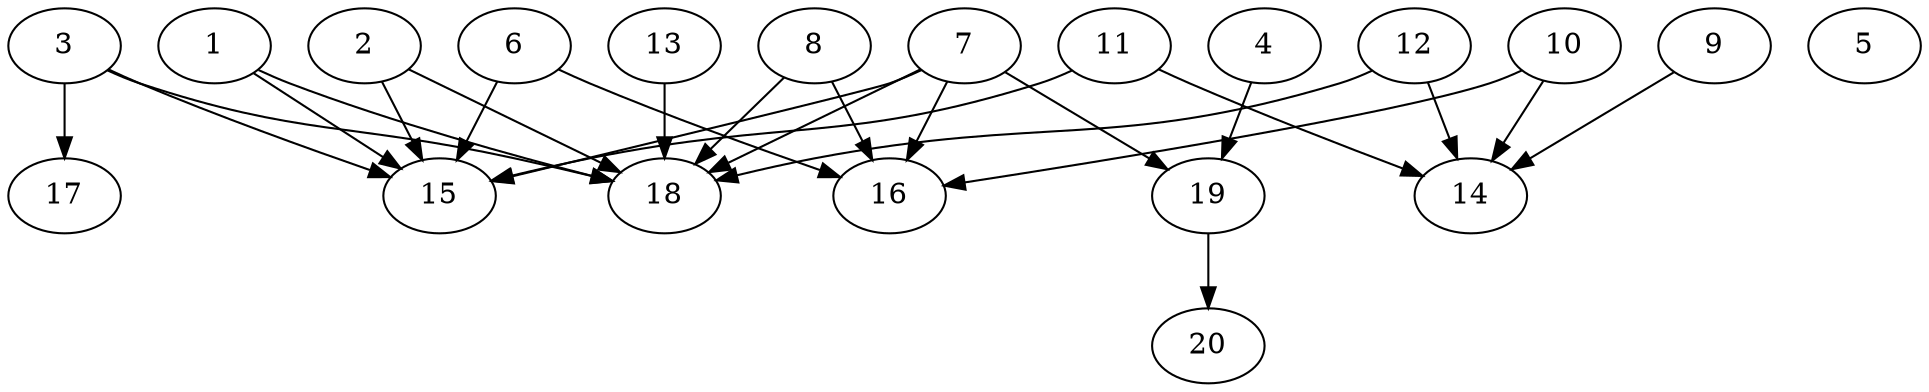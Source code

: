 // DAG automatically generated by daggen at Wed Jul 24 21:26:16 2019
// ./daggen --dot -n 20 --ccr 0.4 --fat 0.8 --regular 0.5 --density 0.5 --mindata 5242880 --maxdata 52428800 
digraph G {
  1 [size="37539840", alpha="0.14", expect_size="15015936"] 
  1 -> 15 [size ="15015936"]
  1 -> 18 [size ="15015936"]
  2 [size="46379520", alpha="0.01", expect_size="18551808"] 
  2 -> 15 [size ="18551808"]
  2 -> 18 [size ="18551808"]
  3 [size="105402880", alpha="0.03", expect_size="42161152"] 
  3 -> 15 [size ="42161152"]
  3 -> 17 [size ="42161152"]
  3 -> 18 [size ="42161152"]
  4 [size="23523840", alpha="0.16", expect_size="9409536"] 
  4 -> 19 [size ="9409536"]
  5 [size="65341440", alpha="0.16", expect_size="26136576"] 
  6 [size="36392960", alpha="0.11", expect_size="14557184"] 
  6 -> 15 [size ="14557184"]
  6 -> 16 [size ="14557184"]
  7 [size="73456640", alpha="0.02", expect_size="29382656"] 
  7 -> 15 [size ="29382656"]
  7 -> 16 [size ="29382656"]
  7 -> 18 [size ="29382656"]
  7 -> 19 [size ="29382656"]
  8 [size="19809280", alpha="0.02", expect_size="7923712"] 
  8 -> 16 [size ="7923712"]
  8 -> 18 [size ="7923712"]
  9 [size="79575040", alpha="0.03", expect_size="31830016"] 
  9 -> 14 [size ="31830016"]
  10 [size="105748480", alpha="0.07", expect_size="42299392"] 
  10 -> 14 [size ="42299392"]
  10 -> 16 [size ="42299392"]
  11 [size="114785280", alpha="0.01", expect_size="45914112"] 
  11 -> 14 [size ="45914112"]
  11 -> 15 [size ="45914112"]
  12 [size="81292800", alpha="0.11", expect_size="32517120"] 
  12 -> 14 [size ="32517120"]
  12 -> 18 [size ="32517120"]
  13 [size="88983040", alpha="0.13", expect_size="35593216"] 
  13 -> 18 [size ="35593216"]
  14 [size="106035200", alpha="0.04", expect_size="42414080"] 
  15 [size="80337920", alpha="0.00", expect_size="32135168"] 
  16 [size="54533120", alpha="0.10", expect_size="21813248"] 
  17 [size="120309760", alpha="0.19", expect_size="48123904"] 
  18 [size="16322560", alpha="0.13", expect_size="6529024"] 
  19 [size="26654720", alpha="0.13", expect_size="10661888"] 
  19 -> 20 [size ="10661888"]
  20 [size="43453440", alpha="0.08", expect_size="17381376"] 
}
